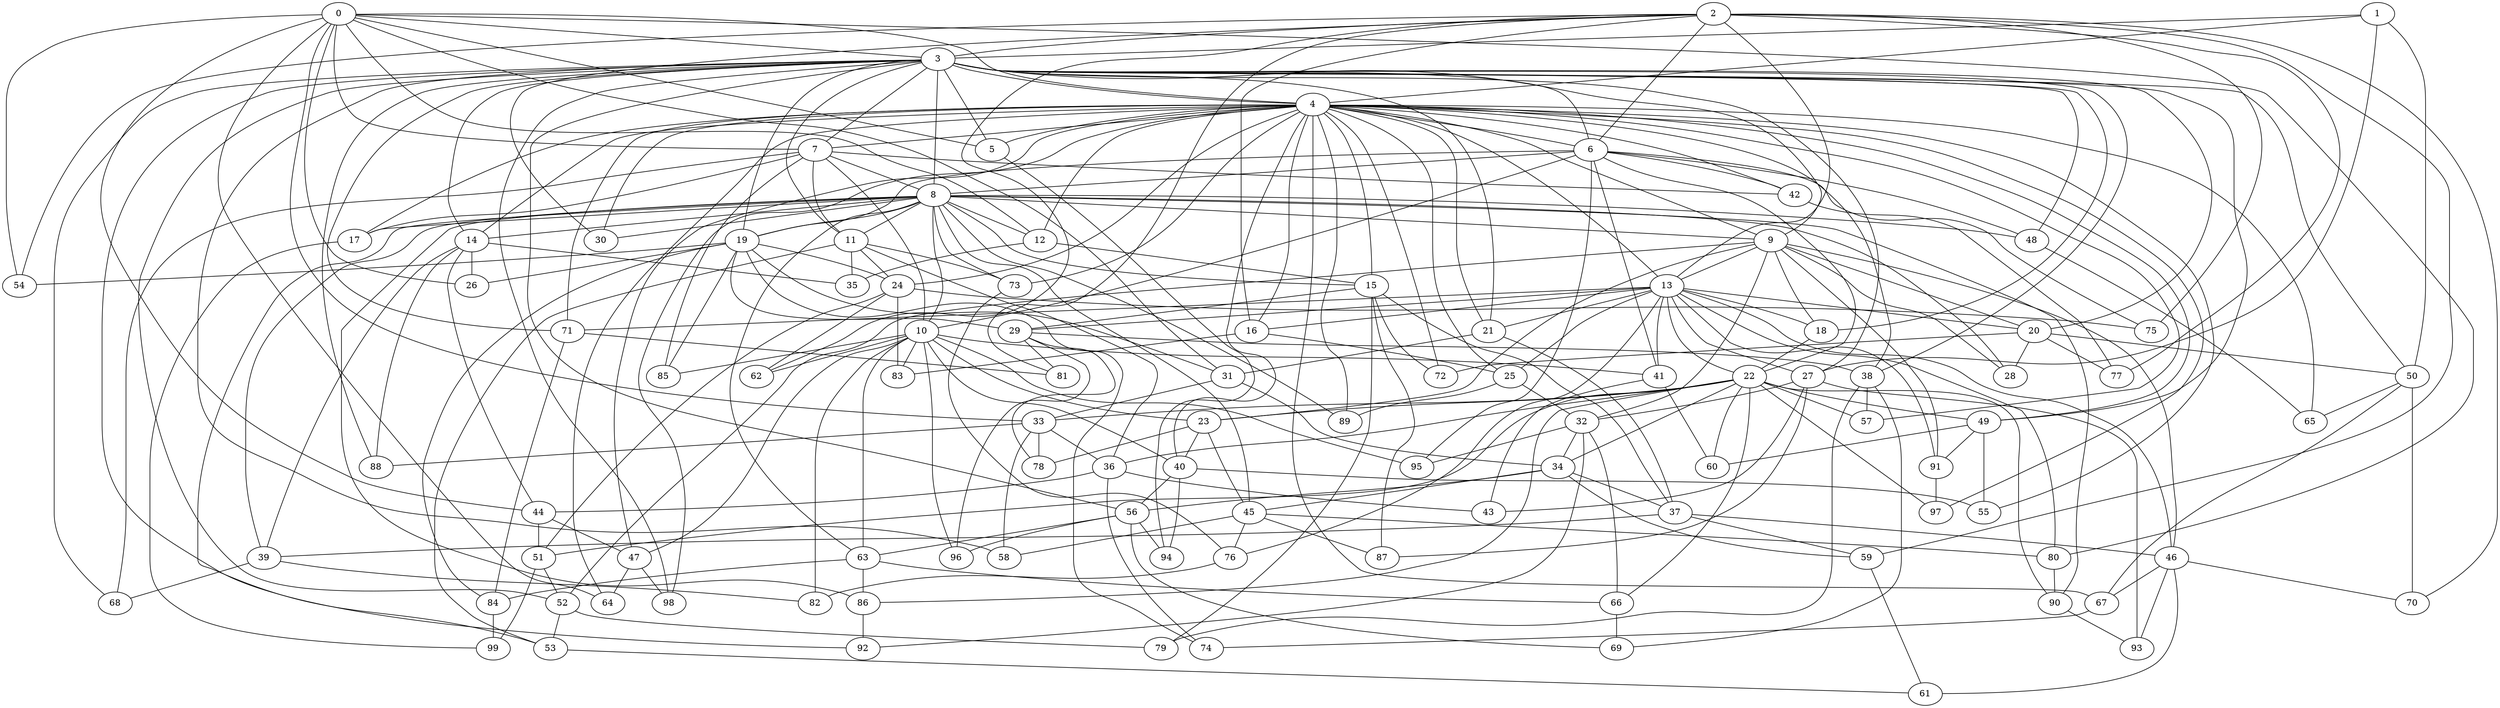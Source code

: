 strict graph "barabasi_albert_graph(100,3)" {
0;
1;
2;
3;
4;
5;
6;
7;
8;
9;
10;
11;
12;
13;
14;
15;
16;
17;
18;
19;
20;
21;
22;
23;
24;
25;
26;
27;
28;
29;
30;
31;
32;
33;
34;
35;
36;
37;
38;
39;
40;
41;
42;
43;
44;
45;
46;
47;
48;
49;
50;
51;
52;
53;
54;
55;
56;
57;
58;
59;
60;
61;
62;
63;
64;
65;
66;
67;
68;
69;
70;
71;
72;
73;
74;
75;
76;
77;
78;
79;
80;
81;
82;
83;
84;
85;
86;
87;
88;
89;
90;
91;
92;
93;
94;
95;
96;
97;
98;
99;
0 -- 64  [is_available=True, prob="0.525618389297"];
0 -- 33  [is_available=True, prob="1.0"];
0 -- 3  [is_available=True, prob="0.0225456973764"];
0 -- 4  [is_available=True, prob="0.507303970162"];
0 -- 5  [is_available=True, prob="0.842701382212"];
0 -- 7  [is_available=True, prob="0.255301332534"];
0 -- 44  [is_available=True, prob="0.839384926319"];
0 -- 12  [is_available=True, prob="0.552032244236"];
0 -- 80  [is_available=True, prob="0.459029420071"];
0 -- 54  [is_available=True, prob="0.97386312158"];
0 -- 26  [is_available=True, prob="0.88827005768"];
0 -- 31  [is_available=True, prob="1.0"];
1 -- 27  [is_available=True, prob="0.212260239915"];
1 -- 50  [is_available=True, prob="0.544125497389"];
1 -- 3  [is_available=True, prob="0.649388066073"];
1 -- 4  [is_available=True, prob="1.0"];
2 -- 3  [is_available=True, prob="0.774733555013"];
2 -- 70  [is_available=True, prob="0.721862391722"];
2 -- 6  [is_available=True, prob="0.494006395324"];
2 -- 75  [is_available=True, prob="0.672783482213"];
2 -- 13  [is_available=True, prob="0.313748730821"];
2 -- 77  [is_available=True, prob="0.968192268115"];
2 -- 16  [is_available=True, prob="1.0"];
2 -- 81  [is_available=True, prob="0.632819687818"];
2 -- 62  [is_available=True, prob="0.844823606454"];
2 -- 54  [is_available=True, prob="0.938025618782"];
2 -- 59  [is_available=True, prob="1.0"];
2 -- 30  [is_available=True, prob="1.0"];
3 -- 4  [is_available=True, prob="1.0"];
3 -- 5  [is_available=True, prob="0.705557509341"];
3 -- 6  [is_available=True, prob="0.480912269486"];
3 -- 7  [is_available=True, prob="0.949390679246"];
3 -- 8  [is_available=True, prob="0.301885275793"];
3 -- 9  [is_available=True, prob="0.716434893108"];
3 -- 11  [is_available=True, prob="0.242785813301"];
3 -- 14  [is_available=True, prob="0.997968932813"];
3 -- 18  [is_available=True, prob="0.548324141487"];
3 -- 19  [is_available=True, prob="0.838334382894"];
3 -- 20  [is_available=True, prob="0.0381673007453"];
3 -- 21  [is_available=True, prob="0.254271000747"];
3 -- 27  [is_available=True, prob="0.167825388779"];
3 -- 38  [is_available=True, prob="1.0"];
3 -- 48  [is_available=True, prob="0.411218429698"];
3 -- 49  [is_available=True, prob="0.416137480349"];
3 -- 50  [is_available=True, prob="0.119860903479"];
3 -- 52  [is_available=True, prob="0.345425860736"];
3 -- 56  [is_available=True, prob="0.464377391207"];
3 -- 58  [is_available=True, prob="0.931575754748"];
3 -- 68  [is_available=True, prob="1.0"];
3 -- 71  [is_available=True, prob="0.568743388048"];
3 -- 88  [is_available=True, prob="1.0"];
3 -- 92  [is_available=True, prob="0.224072825582"];
3 -- 98  [is_available=True, prob="0.845786553488"];
4 -- 5  [is_available=True, prob="0.390082128213"];
4 -- 6  [is_available=True, prob="0.974882527685"];
4 -- 7  [is_available=True, prob="0.0921765031021"];
4 -- 9  [is_available=True, prob="0.785442667993"];
4 -- 12  [is_available=True, prob="0.651948327853"];
4 -- 13  [is_available=True, prob="0.978307045236"];
4 -- 14  [is_available=True, prob="0.223954921954"];
4 -- 15  [is_available=True, prob="0.480008681058"];
4 -- 16  [is_available=True, prob="0.190125986231"];
4 -- 17  [is_available=True, prob="0.939075731627"];
4 -- 21  [is_available=True, prob="1.0"];
4 -- 24  [is_available=True, prob="0.386348901266"];
4 -- 25  [is_available=True, prob="1.0"];
4 -- 30  [is_available=True, prob="0.312111648608"];
4 -- 38  [is_available=True, prob="1.0"];
4 -- 40  [is_available=True, prob="0.536611068002"];
4 -- 42  [is_available=True, prob="0.826779550258"];
4 -- 47  [is_available=True, prob="0.729895426431"];
4 -- 49  [is_available=True, prob="0.710516562336"];
4 -- 55  [is_available=True, prob="0.123788347981"];
4 -- 57  [is_available=True, prob="1.0"];
4 -- 64  [is_available=True, prob="1.0"];
4 -- 65  [is_available=True, prob="0.0880100349906"];
4 -- 67  [is_available=True, prob="1.0"];
4 -- 71  [is_available=True, prob="0.468700392353"];
4 -- 72  [is_available=True, prob="0.916541530542"];
4 -- 73  [is_available=True, prob="0.146829995519"];
4 -- 89  [is_available=True, prob="1.0"];
4 -- 97  [is_available=True, prob="0.57985411703"];
4 -- 98  [is_available=True, prob="0.427472073515"];
5 -- 94  [is_available=True, prob="0.483258572893"];
6 -- 8  [is_available=True, prob="0.850455686752"];
6 -- 41  [is_available=True, prob="0.890556982"];
6 -- 10  [is_available=True, prob="0.436538283316"];
6 -- 75  [is_available=True, prob="0.503762099093"];
6 -- 48  [is_available=True, prob="1.0"];
6 -- 19  [is_available=True, prob="0.543968885606"];
6 -- 22  [is_available=True, prob="0.812607536826"];
6 -- 42  [is_available=True, prob="1.0"];
6 -- 95  [is_available=True, prob="0.369056871459"];
7 -- 8  [is_available=True, prob="0.689595690092"];
7 -- 10  [is_available=True, prob="0.0911094720232"];
7 -- 11  [is_available=True, prob="0.506958958143"];
7 -- 17  [is_available=True, prob="0.190262179685"];
7 -- 85  [is_available=True, prob="0.626361872059"];
7 -- 68  [is_available=True, prob="0.0438287469617"];
7 -- 42  [is_available=True, prob="0.486111365185"];
8 -- 9  [is_available=True, prob="0.303636511469"];
8 -- 10  [is_available=True, prob="0.385853231315"];
8 -- 11  [is_available=True, prob="0.919332015029"];
8 -- 12  [is_available=True, prob="0.0987210634739"];
8 -- 14  [is_available=True, prob="1.0"];
8 -- 15  [is_available=True, prob="0.453597915649"];
8 -- 17  [is_available=True, prob="0.539031272699"];
8 -- 19  [is_available=True, prob="0.485357990123"];
8 -- 28  [is_available=True, prob="1.0"];
8 -- 30  [is_available=True, prob="0.884472007942"];
8 -- 39  [is_available=True, prob="0.650341695286"];
8 -- 45  [is_available=True, prob="0.315203977498"];
8 -- 48  [is_available=True, prob="1.0"];
8 -- 53  [is_available=True, prob="1.0"];
8 -- 63  [is_available=True, prob="0.524991407705"];
8 -- 73  [is_available=True, prob="1.0"];
8 -- 86  [is_available=True, prob="0.839462035564"];
8 -- 89  [is_available=True, prob="0.754622801537"];
8 -- 90  [is_available=True, prob="0.43910185299"];
9 -- 32  [is_available=True, prob="1.0"];
9 -- 13  [is_available=True, prob="0.755252040136"];
9 -- 46  [is_available=True, prob="0.63989284484"];
9 -- 18  [is_available=True, prob="0.41456776467"];
9 -- 20  [is_available=True, prob="0.62373680811"];
9 -- 23  [is_available=True, prob="0.112183951714"];
9 -- 52  [is_available=True, prob="0.379584365441"];
9 -- 91  [is_available=True, prob="1.0"];
9 -- 28  [is_available=True, prob="1.0"];
10 -- 96  [is_available=True, prob="0.543194574406"];
10 -- 41  [is_available=True, prob="0.488674894178"];
10 -- 47  [is_available=True, prob="0.872285679707"];
10 -- 40  [is_available=True, prob="0.823936406075"];
10 -- 82  [is_available=True, prob="0.89168397457"];
10 -- 83  [is_available=True, prob="0.814354729252"];
10 -- 85  [is_available=True, prob="0.0913164334619"];
10 -- 23  [is_available=True, prob="0.120906038088"];
10 -- 95  [is_available=True, prob="0.361164315933"];
10 -- 62  [is_available=True, prob="0.566785192683"];
10 -- 63  [is_available=True, prob="0.71084638908"];
11 -- 36  [is_available=True, prob="1.0"];
11 -- 73  [is_available=True, prob="1.0"];
11 -- 35  [is_available=True, prob="1.0"];
11 -- 53  [is_available=True, prob="1.0"];
11 -- 24  [is_available=True, prob="0.433460025128"];
12 -- 35  [is_available=True, prob="0.678796360897"];
12 -- 15  [is_available=True, prob="0.58173150772"];
13 -- 80  [is_available=True, prob="0.493671824979"];
13 -- 91  [is_available=True, prob="0.955840124931"];
13 -- 71  [is_available=True, prob="0.0446991811677"];
13 -- 76  [is_available=True, prob="1.0"];
13 -- 46  [is_available=True, prob="0.421403544945"];
13 -- 16  [is_available=True, prob="0.787176950245"];
13 -- 18  [is_available=True, prob="0.704453946263"];
13 -- 20  [is_available=True, prob="0.286062142472"];
13 -- 21  [is_available=True, prob="0.874350748054"];
13 -- 22  [is_available=True, prob="0.376713563878"];
13 -- 41  [is_available=True, prob="0.865703442811"];
13 -- 25  [is_available=True, prob="1.0"];
13 -- 27  [is_available=True, prob="1.0"];
13 -- 29  [is_available=True, prob="0.310855341858"];
14 -- 35  [is_available=True, prob="1.0"];
14 -- 39  [is_available=True, prob="0.575216915859"];
14 -- 44  [is_available=True, prob="0.516863327145"];
14 -- 88  [is_available=True, prob="0.978659712511"];
14 -- 26  [is_available=True, prob="0.891206609033"];
15 -- 37  [is_available=True, prob="0.199525464674"];
15 -- 79  [is_available=True, prob="0.651992406522"];
15 -- 72  [is_available=True, prob="0.971573755832"];
15 -- 87  [is_available=True, prob="0.263811361266"];
15 -- 29  [is_available=True, prob="0.270961717701"];
16 -- 25  [is_available=True, prob="0.680571590182"];
16 -- 83  [is_available=True, prob="0.869856672617"];
17 -- 99  [is_available=True, prob="1.0"];
18 -- 22  [is_available=True, prob="0.291541743283"];
19 -- 74  [is_available=True, prob="0.789137879858"];
19 -- 84  [is_available=True, prob="1.0"];
19 -- 85  [is_available=True, prob="1.0"];
19 -- 54  [is_available=True, prob="0.425416091115"];
19 -- 24  [is_available=True, prob="0.279046267639"];
19 -- 26  [is_available=True, prob="1.0"];
19 -- 29  [is_available=True, prob="0.206048999892"];
19 -- 31  [is_available=True, prob="0.375474269303"];
20 -- 72  [is_available=True, prob="0.118564255433"];
20 -- 77  [is_available=True, prob="0.580543111883"];
20 -- 50  [is_available=True, prob="0.229874889003"];
20 -- 28  [is_available=True, prob="0.191380972485"];
21 -- 37  [is_available=True, prob="0.02278723838"];
21 -- 31  [is_available=True, prob="1.0"];
22 -- 33  [is_available=True, prob="1.0"];
22 -- 34  [is_available=True, prob="1.0"];
22 -- 36  [is_available=True, prob="0.372642343068"];
22 -- 97  [is_available=True, prob="0.783409762054"];
22 -- 49  [is_available=True, prob="0.632875989155"];
22 -- 51  [is_available=True, prob="1.0"];
22 -- 66  [is_available=True, prob="0.838174114784"];
22 -- 86  [is_available=True, prob="1.0"];
22 -- 23  [is_available=True, prob="1.0"];
22 -- 57  [is_available=True, prob="1.0"];
22 -- 90  [is_available=True, prob="0.23945512529"];
22 -- 60  [is_available=True, prob="1.0"];
23 -- 40  [is_available=True, prob="0.456619799302"];
23 -- 45  [is_available=True, prob="0.376598552945"];
23 -- 78  [is_available=True, prob="0.488599105648"];
24 -- 83  [is_available=True, prob="0.33493077738"];
24 -- 75  [is_available=True, prob="0.526066401422"];
24 -- 51  [is_available=True, prob="1.0"];
24 -- 62  [is_available=True, prob="1.0"];
25 -- 32  [is_available=True, prob="0.140284055942"];
25 -- 89  [is_available=True, prob="1.0"];
27 -- 32  [is_available=True, prob="0.557266210575"];
27 -- 43  [is_available=True, prob="0.670658041312"];
27 -- 87  [is_available=True, prob="0.428216483293"];
27 -- 93  [is_available=True, prob="1.0"];
29 -- 96  [is_available=True, prob="0.176465492116"];
29 -- 38  [is_available=True, prob="1.0"];
29 -- 78  [is_available=True, prob="0.623621027413"];
29 -- 81  [is_available=True, prob="0.726168548497"];
31 -- 33  [is_available=True, prob="1.0"];
31 -- 34  [is_available=True, prob="0.657869461492"];
32 -- 34  [is_available=True, prob="0.793932395248"];
32 -- 66  [is_available=True, prob="1.0"];
32 -- 92  [is_available=True, prob="0.209076301"];
32 -- 95  [is_available=True, prob="0.000480078608696"];
33 -- 36  [is_available=True, prob="1.0"];
33 -- 78  [is_available=True, prob="0.501694687882"];
33 -- 88  [is_available=True, prob="0.768220338787"];
33 -- 58  [is_available=True, prob="0.46940739593"];
34 -- 37  [is_available=True, prob="0.605587533029"];
34 -- 45  [is_available=True, prob="1.0"];
34 -- 56  [is_available=True, prob="0.0644124139221"];
34 -- 59  [is_available=True, prob="0.695662637538"];
36 -- 43  [is_available=True, prob="0.886191296426"];
36 -- 74  [is_available=True, prob="0.0185876695109"];
36 -- 44  [is_available=True, prob="0.572244403049"];
37 -- 39  [is_available=True, prob="0.183127529409"];
37 -- 46  [is_available=True, prob="0.579442767323"];
37 -- 59  [is_available=True, prob="1.0"];
38 -- 69  [is_available=True, prob="0.392183196449"];
38 -- 79  [is_available=True, prob="0.433825940599"];
38 -- 57  [is_available=True, prob="0.168108795264"];
39 -- 82  [is_available=True, prob="1.0"];
39 -- 68  [is_available=True, prob="0.402212700488"];
40 -- 55  [is_available=True, prob="0.0462344993842"];
40 -- 56  [is_available=True, prob="0.271390314233"];
40 -- 94  [is_available=True, prob="0.299723028371"];
41 -- 43  [is_available=True, prob="0.26268772501"];
41 -- 60  [is_available=True, prob="0.0678811251326"];
42 -- 77  [is_available=True, prob="1.0"];
44 -- 51  [is_available=True, prob="0.730510872526"];
44 -- 47  [is_available=True, prob="0.735118816439"];
45 -- 87  [is_available=True, prob="0.317665055743"];
45 -- 76  [is_available=True, prob="1.0"];
45 -- 80  [is_available=True, prob="0.868265098837"];
45 -- 58  [is_available=True, prob="0.449440920031"];
46 -- 67  [is_available=True, prob="1.0"];
46 -- 70  [is_available=True, prob="0.709253536922"];
46 -- 93  [is_available=True, prob="1.0"];
46 -- 61  [is_available=True, prob="1.0"];
47 -- 64  [is_available=True, prob="0.826960694035"];
47 -- 98  [is_available=True, prob="0.726198145832"];
48 -- 65  [is_available=True, prob="1.0"];
49 -- 55  [is_available=True, prob="0.73280758928"];
49 -- 91  [is_available=True, prob="1.0"];
49 -- 60  [is_available=True, prob="0.656630707873"];
50 -- 67  [is_available=True, prob="0.551577416766"];
50 -- 70  [is_available=True, prob="0.325883793618"];
50 -- 65  [is_available=True, prob="1.0"];
51 -- 52  [is_available=True, prob="0.229749699586"];
51 -- 99  [is_available=True, prob="1.0"];
52 -- 53  [is_available=True, prob="0.233808550287"];
52 -- 79  [is_available=True, prob="0.343500705882"];
53 -- 61  [is_available=True, prob="0.45124163478"];
56 -- 96  [is_available=True, prob="1.0"];
56 -- 69  [is_available=True, prob="0.910961705963"];
56 -- 94  [is_available=True, prob="1.0"];
56 -- 63  [is_available=True, prob="0.684507706028"];
59 -- 61  [is_available=True, prob="1.0"];
63 -- 66  [is_available=True, prob="1.0"];
63 -- 84  [is_available=True, prob="0.684068614347"];
63 -- 86  [is_available=True, prob="0.0287369823848"];
66 -- 69  [is_available=True, prob="0.620323650987"];
67 -- 74  [is_available=True, prob="1.0"];
71 -- 84  [is_available=True, prob="1.0"];
71 -- 81  [is_available=True, prob="0.401627846695"];
73 -- 76  [is_available=True, prob="0.811363917264"];
76 -- 82  [is_available=True, prob="1.0"];
80 -- 90  [is_available=True, prob="0.418232920966"];
84 -- 99  [is_available=True, prob="0.494160901272"];
86 -- 92  [is_available=True, prob="1.0"];
90 -- 93  [is_available=True, prob="0.386973456804"];
91 -- 97  [is_available=True, prob="0.836886040672"];
}
